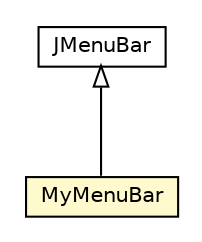 #!/usr/local/bin/dot
#
# Class diagram 
# Generated by UMLGraph version 5.1 (http://www.umlgraph.org/)
#

digraph G {
	edge [fontname="Helvetica",fontsize=10,labelfontname="Helvetica",labelfontsize=10];
	node [fontname="Helvetica",fontsize=10,shape=plaintext];
	nodesep=0.25;
	ranksep=0.5;
	// edu.proz.checkers.client.view.MyMenuBar
	c2506 [label=<<table title="edu.proz.checkers.client.view.MyMenuBar" border="0" cellborder="1" cellspacing="0" cellpadding="2" port="p" bgcolor="lemonChiffon" href="./MyMenuBar.html">
		<tr><td><table border="0" cellspacing="0" cellpadding="1">
<tr><td align="center" balign="center"> MyMenuBar </td></tr>
		</table></td></tr>
		</table>>, fontname="Helvetica", fontcolor="black", fontsize=10.0];
	//edu.proz.checkers.client.view.MyMenuBar extends javax.swing.JMenuBar
	c2520:p -> c2506:p [dir=back,arrowtail=empty];
	// javax.swing.JMenuBar
	c2520 [label=<<table title="javax.swing.JMenuBar" border="0" cellborder="1" cellspacing="0" cellpadding="2" port="p" href="http://java.sun.com/j2se/1.4.2/docs/api/javax/swing/JMenuBar.html">
		<tr><td><table border="0" cellspacing="0" cellpadding="1">
<tr><td align="center" balign="center"> JMenuBar </td></tr>
		</table></td></tr>
		</table>>, fontname="Helvetica", fontcolor="black", fontsize=10.0];
}

